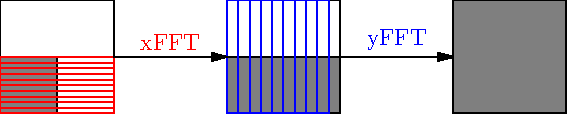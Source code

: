 size(10cm,0);


//pair center(path g) {return 0.5*(min(g)+max(g));}


void drawboxes(pair z=(0,0), pair p=(1,1))
{
  path g=box((0,0),p);
  draw(shift(z)*g);
}
path g;
pair b=(1,1), a=(0,0), z=(0,0);

g=box(a,b);
draw(shift(z)*g);
g=box(a,0.5*b);
filldraw(shift(z)*g,gray);

z=(2,0);
g=box(a,b);
draw(shift(z)*g);
g=box(a,(1,0.5));
filldraw(shift(z)*g,gray);

g=box(a,b);
draw(shift(z)*g);
int n=10;
for(int i=0; i < n-1; ++i) {
  z=(0,0.5*i/n);
  g=box(a,(1,0.1));
  draw(shift(z)*g,red);
}

z=(4,0);
g=box(a,b);
filldraw(shift(z)*g,gray);
int n=10;
for(int i=0; i < n-1; ++i) {
  z=(2+i/n,0);
  g=box(a,(0.1,1));
  draw(shift(z)*g,blue);
}


real h=0.5;
//Arrows between boxes
draw((1,h)..(2,h),EndArrow);
label("xFFT",(1.5,h),N,red);
draw((3,h)..(4,h),EndArrow);
label("yFFT",(3.5,h),N,blue);



